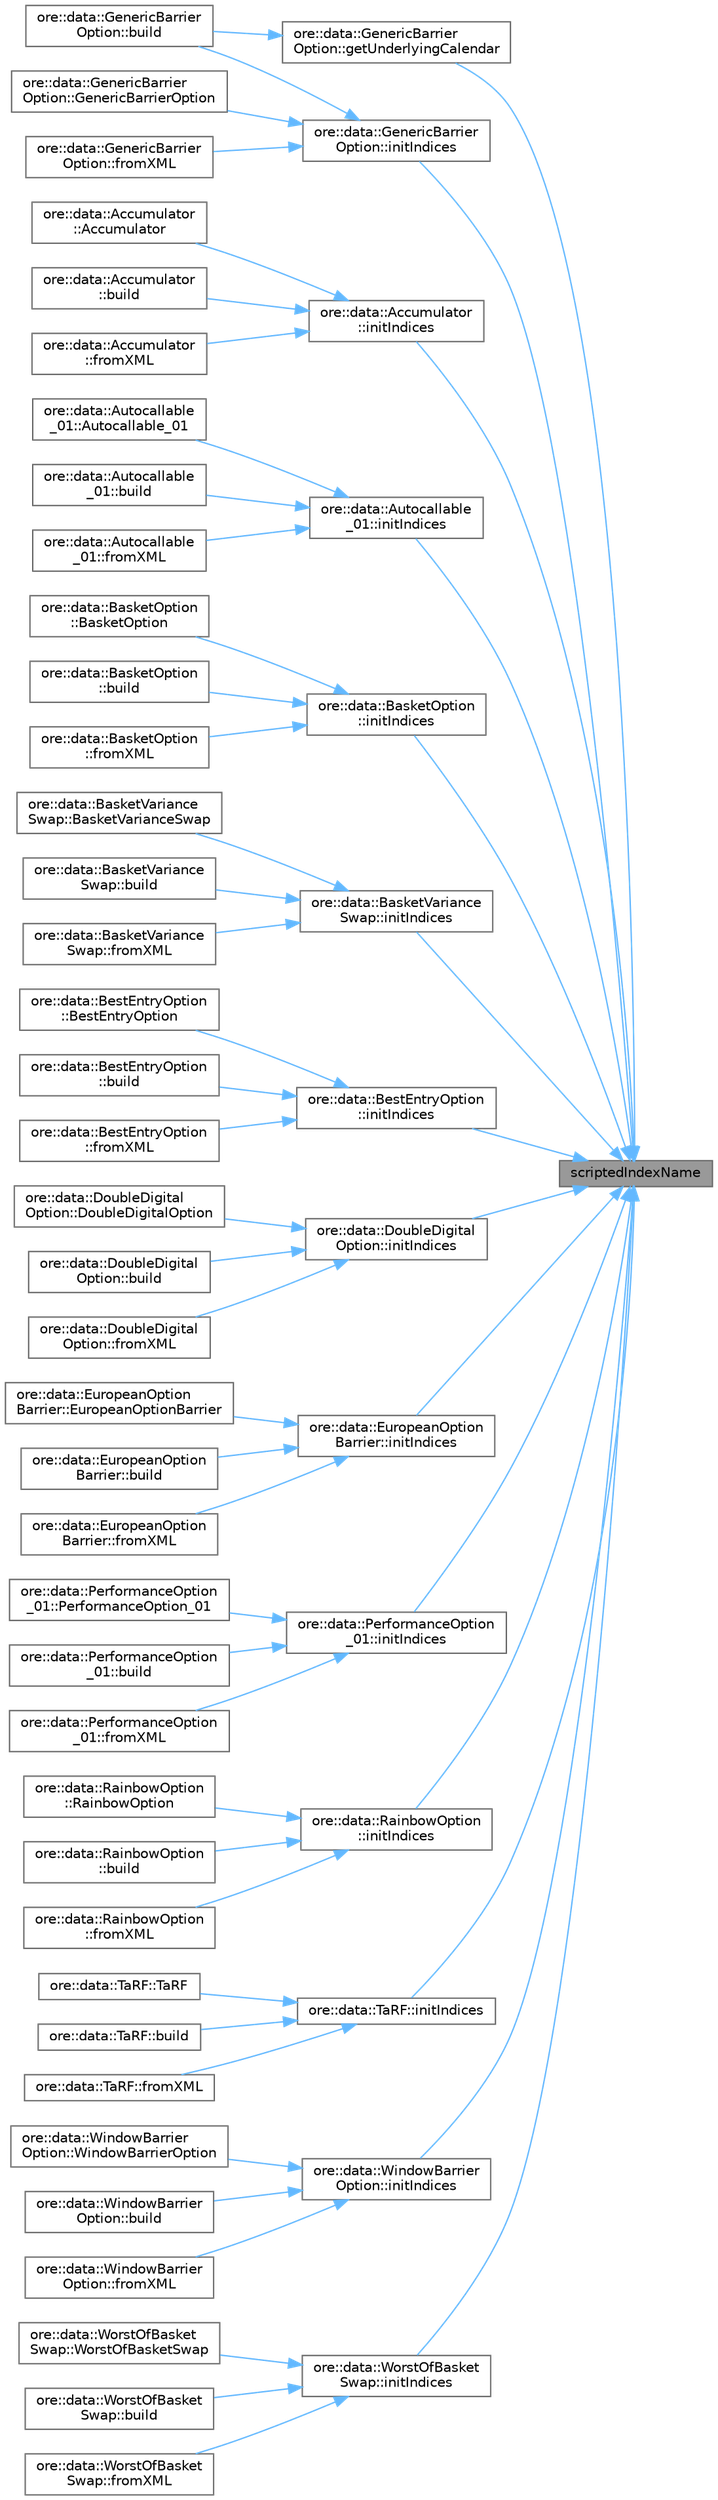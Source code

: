 digraph "scriptedIndexName"
{
 // INTERACTIVE_SVG=YES
 // LATEX_PDF_SIZE
  bgcolor="transparent";
  edge [fontname=Helvetica,fontsize=10,labelfontname=Helvetica,labelfontsize=10];
  node [fontname=Helvetica,fontsize=10,shape=box,height=0.2,width=0.4];
  rankdir="RL";
  Node1 [label="scriptedIndexName",height=0.2,width=0.4,color="gray40", fillcolor="grey60", style="filled", fontcolor="black",tooltip=" "];
  Node1 -> Node2 [dir="back",color="steelblue1",style="solid"];
  Node2 [label="ore::data::GenericBarrier\lOption::getUnderlyingCalendar",height=0.2,width=0.4,color="grey40", fillcolor="white", style="filled",URL="$classore_1_1data_1_1_generic_barrier_option.html#ae30df55676afa88d7396115c8a571431",tooltip=" "];
  Node2 -> Node3 [dir="back",color="steelblue1",style="solid"];
  Node3 [label="ore::data::GenericBarrier\lOption::build",height=0.2,width=0.4,color="grey40", fillcolor="white", style="filled",URL="$classore_1_1data_1_1_generic_barrier_option.html#a9c636e31b77522b708a0b20e376209aa",tooltip=" "];
  Node1 -> Node4 [dir="back",color="steelblue1",style="solid"];
  Node4 [label="ore::data::Accumulator\l::initIndices",height=0.2,width=0.4,color="grey40", fillcolor="white", style="filled",URL="$classore_1_1data_1_1_accumulator.html#a207c6701b5856e4a18bf06f71ce54287",tooltip=" "];
  Node4 -> Node5 [dir="back",color="steelblue1",style="solid"];
  Node5 [label="ore::data::Accumulator\l::Accumulator",height=0.2,width=0.4,color="grey40", fillcolor="white", style="filled",URL="$classore_1_1data_1_1_accumulator.html#af705bb059d9f0da7e8d2b473836011ef",tooltip=" "];
  Node4 -> Node6 [dir="back",color="steelblue1",style="solid"];
  Node6 [label="ore::data::Accumulator\l::build",height=0.2,width=0.4,color="grey40", fillcolor="white", style="filled",URL="$classore_1_1data_1_1_accumulator.html#a9c636e31b77522b708a0b20e376209aa",tooltip=" "];
  Node4 -> Node7 [dir="back",color="steelblue1",style="solid"];
  Node7 [label="ore::data::Accumulator\l::fromXML",height=0.2,width=0.4,color="grey40", fillcolor="white", style="filled",URL="$classore_1_1data_1_1_accumulator.html#a7741ae0fc924943de5bfe02928262eb7",tooltip=" "];
  Node1 -> Node8 [dir="back",color="steelblue1",style="solid"];
  Node8 [label="ore::data::Autocallable\l_01::initIndices",height=0.2,width=0.4,color="grey40", fillcolor="white", style="filled",URL="$classore_1_1data_1_1_autocallable__01.html#a207c6701b5856e4a18bf06f71ce54287",tooltip=" "];
  Node8 -> Node9 [dir="back",color="steelblue1",style="solid"];
  Node9 [label="ore::data::Autocallable\l_01::Autocallable_01",height=0.2,width=0.4,color="grey40", fillcolor="white", style="filled",URL="$classore_1_1data_1_1_autocallable__01.html#a9cba07f59daf558635279585d3be8ce8",tooltip=" "];
  Node8 -> Node10 [dir="back",color="steelblue1",style="solid"];
  Node10 [label="ore::data::Autocallable\l_01::build",height=0.2,width=0.4,color="grey40", fillcolor="white", style="filled",URL="$classore_1_1data_1_1_autocallable__01.html#a9c636e31b77522b708a0b20e376209aa",tooltip=" "];
  Node8 -> Node11 [dir="back",color="steelblue1",style="solid"];
  Node11 [label="ore::data::Autocallable\l_01::fromXML",height=0.2,width=0.4,color="grey40", fillcolor="white", style="filled",URL="$classore_1_1data_1_1_autocallable__01.html#a7741ae0fc924943de5bfe02928262eb7",tooltip=" "];
  Node1 -> Node12 [dir="back",color="steelblue1",style="solid"];
  Node12 [label="ore::data::BasketOption\l::initIndices",height=0.2,width=0.4,color="grey40", fillcolor="white", style="filled",URL="$classore_1_1data_1_1_basket_option.html#a207c6701b5856e4a18bf06f71ce54287",tooltip=" "];
  Node12 -> Node13 [dir="back",color="steelblue1",style="solid"];
  Node13 [label="ore::data::BasketOption\l::BasketOption",height=0.2,width=0.4,color="grey40", fillcolor="white", style="filled",URL="$classore_1_1data_1_1_basket_option.html#aedea4f4418bb237975b435e0ea196f60",tooltip=" "];
  Node12 -> Node14 [dir="back",color="steelblue1",style="solid"];
  Node14 [label="ore::data::BasketOption\l::build",height=0.2,width=0.4,color="grey40", fillcolor="white", style="filled",URL="$classore_1_1data_1_1_basket_option.html#a9c636e31b77522b708a0b20e376209aa",tooltip=" "];
  Node12 -> Node15 [dir="back",color="steelblue1",style="solid"];
  Node15 [label="ore::data::BasketOption\l::fromXML",height=0.2,width=0.4,color="grey40", fillcolor="white", style="filled",URL="$classore_1_1data_1_1_basket_option.html#a7741ae0fc924943de5bfe02928262eb7",tooltip=" "];
  Node1 -> Node16 [dir="back",color="steelblue1",style="solid"];
  Node16 [label="ore::data::BasketVariance\lSwap::initIndices",height=0.2,width=0.4,color="grey40", fillcolor="white", style="filled",URL="$classore_1_1data_1_1_basket_variance_swap.html#a207c6701b5856e4a18bf06f71ce54287",tooltip=" "];
  Node16 -> Node17 [dir="back",color="steelblue1",style="solid"];
  Node17 [label="ore::data::BasketVariance\lSwap::BasketVarianceSwap",height=0.2,width=0.4,color="grey40", fillcolor="white", style="filled",URL="$classore_1_1data_1_1_basket_variance_swap.html#ab4714fd8bf8d3d575cbe0bdd62a0ca1b",tooltip=" "];
  Node16 -> Node18 [dir="back",color="steelblue1",style="solid"];
  Node18 [label="ore::data::BasketVariance\lSwap::build",height=0.2,width=0.4,color="grey40", fillcolor="white", style="filled",URL="$classore_1_1data_1_1_basket_variance_swap.html#a9c636e31b77522b708a0b20e376209aa",tooltip=" "];
  Node16 -> Node19 [dir="back",color="steelblue1",style="solid"];
  Node19 [label="ore::data::BasketVariance\lSwap::fromXML",height=0.2,width=0.4,color="grey40", fillcolor="white", style="filled",URL="$classore_1_1data_1_1_basket_variance_swap.html#a7741ae0fc924943de5bfe02928262eb7",tooltip=" "];
  Node1 -> Node20 [dir="back",color="steelblue1",style="solid"];
  Node20 [label="ore::data::BestEntryOption\l::initIndices",height=0.2,width=0.4,color="grey40", fillcolor="white", style="filled",URL="$classore_1_1data_1_1_best_entry_option.html#a207c6701b5856e4a18bf06f71ce54287",tooltip=" "];
  Node20 -> Node21 [dir="back",color="steelblue1",style="solid"];
  Node21 [label="ore::data::BestEntryOption\l::BestEntryOption",height=0.2,width=0.4,color="grey40", fillcolor="white", style="filled",URL="$classore_1_1data_1_1_best_entry_option.html#ade3c2325f09f3d23e00f46cf8f521334",tooltip=" "];
  Node20 -> Node22 [dir="back",color="steelblue1",style="solid"];
  Node22 [label="ore::data::BestEntryOption\l::build",height=0.2,width=0.4,color="grey40", fillcolor="white", style="filled",URL="$classore_1_1data_1_1_best_entry_option.html#a9c636e31b77522b708a0b20e376209aa",tooltip=" "];
  Node20 -> Node23 [dir="back",color="steelblue1",style="solid"];
  Node23 [label="ore::data::BestEntryOption\l::fromXML",height=0.2,width=0.4,color="grey40", fillcolor="white", style="filled",URL="$classore_1_1data_1_1_best_entry_option.html#a7741ae0fc924943de5bfe02928262eb7",tooltip=" "];
  Node1 -> Node24 [dir="back",color="steelblue1",style="solid"];
  Node24 [label="ore::data::DoubleDigital\lOption::initIndices",height=0.2,width=0.4,color="grey40", fillcolor="white", style="filled",URL="$classore_1_1data_1_1_double_digital_option.html#a207c6701b5856e4a18bf06f71ce54287",tooltip=" "];
  Node24 -> Node25 [dir="back",color="steelblue1",style="solid"];
  Node25 [label="ore::data::DoubleDigital\lOption::DoubleDigitalOption",height=0.2,width=0.4,color="grey40", fillcolor="white", style="filled",URL="$classore_1_1data_1_1_double_digital_option.html#aa611186d8503dfd30398223c31b83ea0",tooltip=" "];
  Node24 -> Node26 [dir="back",color="steelblue1",style="solid"];
  Node26 [label="ore::data::DoubleDigital\lOption::build",height=0.2,width=0.4,color="grey40", fillcolor="white", style="filled",URL="$classore_1_1data_1_1_double_digital_option.html#a9c636e31b77522b708a0b20e376209aa",tooltip=" "];
  Node24 -> Node27 [dir="back",color="steelblue1",style="solid"];
  Node27 [label="ore::data::DoubleDigital\lOption::fromXML",height=0.2,width=0.4,color="grey40", fillcolor="white", style="filled",URL="$classore_1_1data_1_1_double_digital_option.html#a7741ae0fc924943de5bfe02928262eb7",tooltip=" "];
  Node1 -> Node28 [dir="back",color="steelblue1",style="solid"];
  Node28 [label="ore::data::EuropeanOption\lBarrier::initIndices",height=0.2,width=0.4,color="grey40", fillcolor="white", style="filled",URL="$classore_1_1data_1_1_european_option_barrier.html#a207c6701b5856e4a18bf06f71ce54287",tooltip=" "];
  Node28 -> Node29 [dir="back",color="steelblue1",style="solid"];
  Node29 [label="ore::data::EuropeanOption\lBarrier::EuropeanOptionBarrier",height=0.2,width=0.4,color="grey40", fillcolor="white", style="filled",URL="$classore_1_1data_1_1_european_option_barrier.html#aff8b6b76f0a221e008e31cdc6b0e2a2e",tooltip=" "];
  Node28 -> Node30 [dir="back",color="steelblue1",style="solid"];
  Node30 [label="ore::data::EuropeanOption\lBarrier::build",height=0.2,width=0.4,color="grey40", fillcolor="white", style="filled",URL="$classore_1_1data_1_1_european_option_barrier.html#a9c636e31b77522b708a0b20e376209aa",tooltip=" "];
  Node28 -> Node31 [dir="back",color="steelblue1",style="solid"];
  Node31 [label="ore::data::EuropeanOption\lBarrier::fromXML",height=0.2,width=0.4,color="grey40", fillcolor="white", style="filled",URL="$classore_1_1data_1_1_european_option_barrier.html#a7741ae0fc924943de5bfe02928262eb7",tooltip=" "];
  Node1 -> Node32 [dir="back",color="steelblue1",style="solid"];
  Node32 [label="ore::data::GenericBarrier\lOption::initIndices",height=0.2,width=0.4,color="grey40", fillcolor="white", style="filled",URL="$classore_1_1data_1_1_generic_barrier_option.html#a207c6701b5856e4a18bf06f71ce54287",tooltip=" "];
  Node32 -> Node33 [dir="back",color="steelblue1",style="solid"];
  Node33 [label="ore::data::GenericBarrier\lOption::GenericBarrierOption",height=0.2,width=0.4,color="grey40", fillcolor="white", style="filled",URL="$classore_1_1data_1_1_generic_barrier_option.html#a487e17f3812a978c8bffec5bd245387d",tooltip=" "];
  Node32 -> Node3 [dir="back",color="steelblue1",style="solid"];
  Node32 -> Node34 [dir="back",color="steelblue1",style="solid"];
  Node34 [label="ore::data::GenericBarrier\lOption::fromXML",height=0.2,width=0.4,color="grey40", fillcolor="white", style="filled",URL="$classore_1_1data_1_1_generic_barrier_option.html#a7741ae0fc924943de5bfe02928262eb7",tooltip=" "];
  Node1 -> Node35 [dir="back",color="steelblue1",style="solid"];
  Node35 [label="ore::data::PerformanceOption\l_01::initIndices",height=0.2,width=0.4,color="grey40", fillcolor="white", style="filled",URL="$classore_1_1data_1_1_performance_option__01.html#a207c6701b5856e4a18bf06f71ce54287",tooltip=" "];
  Node35 -> Node36 [dir="back",color="steelblue1",style="solid"];
  Node36 [label="ore::data::PerformanceOption\l_01::PerformanceOption_01",height=0.2,width=0.4,color="grey40", fillcolor="white", style="filled",URL="$classore_1_1data_1_1_performance_option__01.html#a7818807e4ba5dbdfa4d2c911aa635254",tooltip=" "];
  Node35 -> Node37 [dir="back",color="steelblue1",style="solid"];
  Node37 [label="ore::data::PerformanceOption\l_01::build",height=0.2,width=0.4,color="grey40", fillcolor="white", style="filled",URL="$classore_1_1data_1_1_performance_option__01.html#a9c636e31b77522b708a0b20e376209aa",tooltip=" "];
  Node35 -> Node38 [dir="back",color="steelblue1",style="solid"];
  Node38 [label="ore::data::PerformanceOption\l_01::fromXML",height=0.2,width=0.4,color="grey40", fillcolor="white", style="filled",URL="$classore_1_1data_1_1_performance_option__01.html#a7741ae0fc924943de5bfe02928262eb7",tooltip=" "];
  Node1 -> Node39 [dir="back",color="steelblue1",style="solid"];
  Node39 [label="ore::data::RainbowOption\l::initIndices",height=0.2,width=0.4,color="grey40", fillcolor="white", style="filled",URL="$classore_1_1data_1_1_rainbow_option.html#a207c6701b5856e4a18bf06f71ce54287",tooltip=" "];
  Node39 -> Node40 [dir="back",color="steelblue1",style="solid"];
  Node40 [label="ore::data::RainbowOption\l::RainbowOption",height=0.2,width=0.4,color="grey40", fillcolor="white", style="filled",URL="$classore_1_1data_1_1_rainbow_option.html#a47de72bb69d5ff373e7e5b79f1e748d4",tooltip=" "];
  Node39 -> Node41 [dir="back",color="steelblue1",style="solid"];
  Node41 [label="ore::data::RainbowOption\l::build",height=0.2,width=0.4,color="grey40", fillcolor="white", style="filled",URL="$classore_1_1data_1_1_rainbow_option.html#a9c636e31b77522b708a0b20e376209aa",tooltip=" "];
  Node39 -> Node42 [dir="back",color="steelblue1",style="solid"];
  Node42 [label="ore::data::RainbowOption\l::fromXML",height=0.2,width=0.4,color="grey40", fillcolor="white", style="filled",URL="$classore_1_1data_1_1_rainbow_option.html#a7741ae0fc924943de5bfe02928262eb7",tooltip=" "];
  Node1 -> Node43 [dir="back",color="steelblue1",style="solid"];
  Node43 [label="ore::data::TaRF::initIndices",height=0.2,width=0.4,color="grey40", fillcolor="white", style="filled",URL="$classore_1_1data_1_1_ta_r_f.html#a207c6701b5856e4a18bf06f71ce54287",tooltip=" "];
  Node43 -> Node44 [dir="back",color="steelblue1",style="solid"];
  Node44 [label="ore::data::TaRF::TaRF",height=0.2,width=0.4,color="grey40", fillcolor="white", style="filled",URL="$classore_1_1data_1_1_ta_r_f.html#a0d47c1ab94ded5f35edab06ab7fdfb94",tooltip=" "];
  Node43 -> Node45 [dir="back",color="steelblue1",style="solid"];
  Node45 [label="ore::data::TaRF::build",height=0.2,width=0.4,color="grey40", fillcolor="white", style="filled",URL="$classore_1_1data_1_1_ta_r_f.html#a9c636e31b77522b708a0b20e376209aa",tooltip=" "];
  Node43 -> Node46 [dir="back",color="steelblue1",style="solid"];
  Node46 [label="ore::data::TaRF::fromXML",height=0.2,width=0.4,color="grey40", fillcolor="white", style="filled",URL="$classore_1_1data_1_1_ta_r_f.html#a7741ae0fc924943de5bfe02928262eb7",tooltip=" "];
  Node1 -> Node47 [dir="back",color="steelblue1",style="solid"];
  Node47 [label="ore::data::WindowBarrier\lOption::initIndices",height=0.2,width=0.4,color="grey40", fillcolor="white", style="filled",URL="$classore_1_1data_1_1_window_barrier_option.html#a207c6701b5856e4a18bf06f71ce54287",tooltip=" "];
  Node47 -> Node48 [dir="back",color="steelblue1",style="solid"];
  Node48 [label="ore::data::WindowBarrier\lOption::WindowBarrierOption",height=0.2,width=0.4,color="grey40", fillcolor="white", style="filled",URL="$classore_1_1data_1_1_window_barrier_option.html#a099ab5ecb6a6ff7e8b396706072058c5",tooltip=" "];
  Node47 -> Node49 [dir="back",color="steelblue1",style="solid"];
  Node49 [label="ore::data::WindowBarrier\lOption::build",height=0.2,width=0.4,color="grey40", fillcolor="white", style="filled",URL="$classore_1_1data_1_1_window_barrier_option.html#a9c636e31b77522b708a0b20e376209aa",tooltip=" "];
  Node47 -> Node50 [dir="back",color="steelblue1",style="solid"];
  Node50 [label="ore::data::WindowBarrier\lOption::fromXML",height=0.2,width=0.4,color="grey40", fillcolor="white", style="filled",URL="$classore_1_1data_1_1_window_barrier_option.html#a7741ae0fc924943de5bfe02928262eb7",tooltip=" "];
  Node1 -> Node51 [dir="back",color="steelblue1",style="solid"];
  Node51 [label="ore::data::WorstOfBasket\lSwap::initIndices",height=0.2,width=0.4,color="grey40", fillcolor="white", style="filled",URL="$classore_1_1data_1_1_worst_of_basket_swap.html#a207c6701b5856e4a18bf06f71ce54287",tooltip=" "];
  Node51 -> Node52 [dir="back",color="steelblue1",style="solid"];
  Node52 [label="ore::data::WorstOfBasket\lSwap::WorstOfBasketSwap",height=0.2,width=0.4,color="grey40", fillcolor="white", style="filled",URL="$classore_1_1data_1_1_worst_of_basket_swap.html#a314c669ddede656254d99ae714eca68b",tooltip=" "];
  Node51 -> Node53 [dir="back",color="steelblue1",style="solid"];
  Node53 [label="ore::data::WorstOfBasket\lSwap::build",height=0.2,width=0.4,color="grey40", fillcolor="white", style="filled",URL="$classore_1_1data_1_1_worst_of_basket_swap.html#a9c636e31b77522b708a0b20e376209aa",tooltip=" "];
  Node51 -> Node54 [dir="back",color="steelblue1",style="solid"];
  Node54 [label="ore::data::WorstOfBasket\lSwap::fromXML",height=0.2,width=0.4,color="grey40", fillcolor="white", style="filled",URL="$classore_1_1data_1_1_worst_of_basket_swap.html#a7741ae0fc924943de5bfe02928262eb7",tooltip=" "];
}
